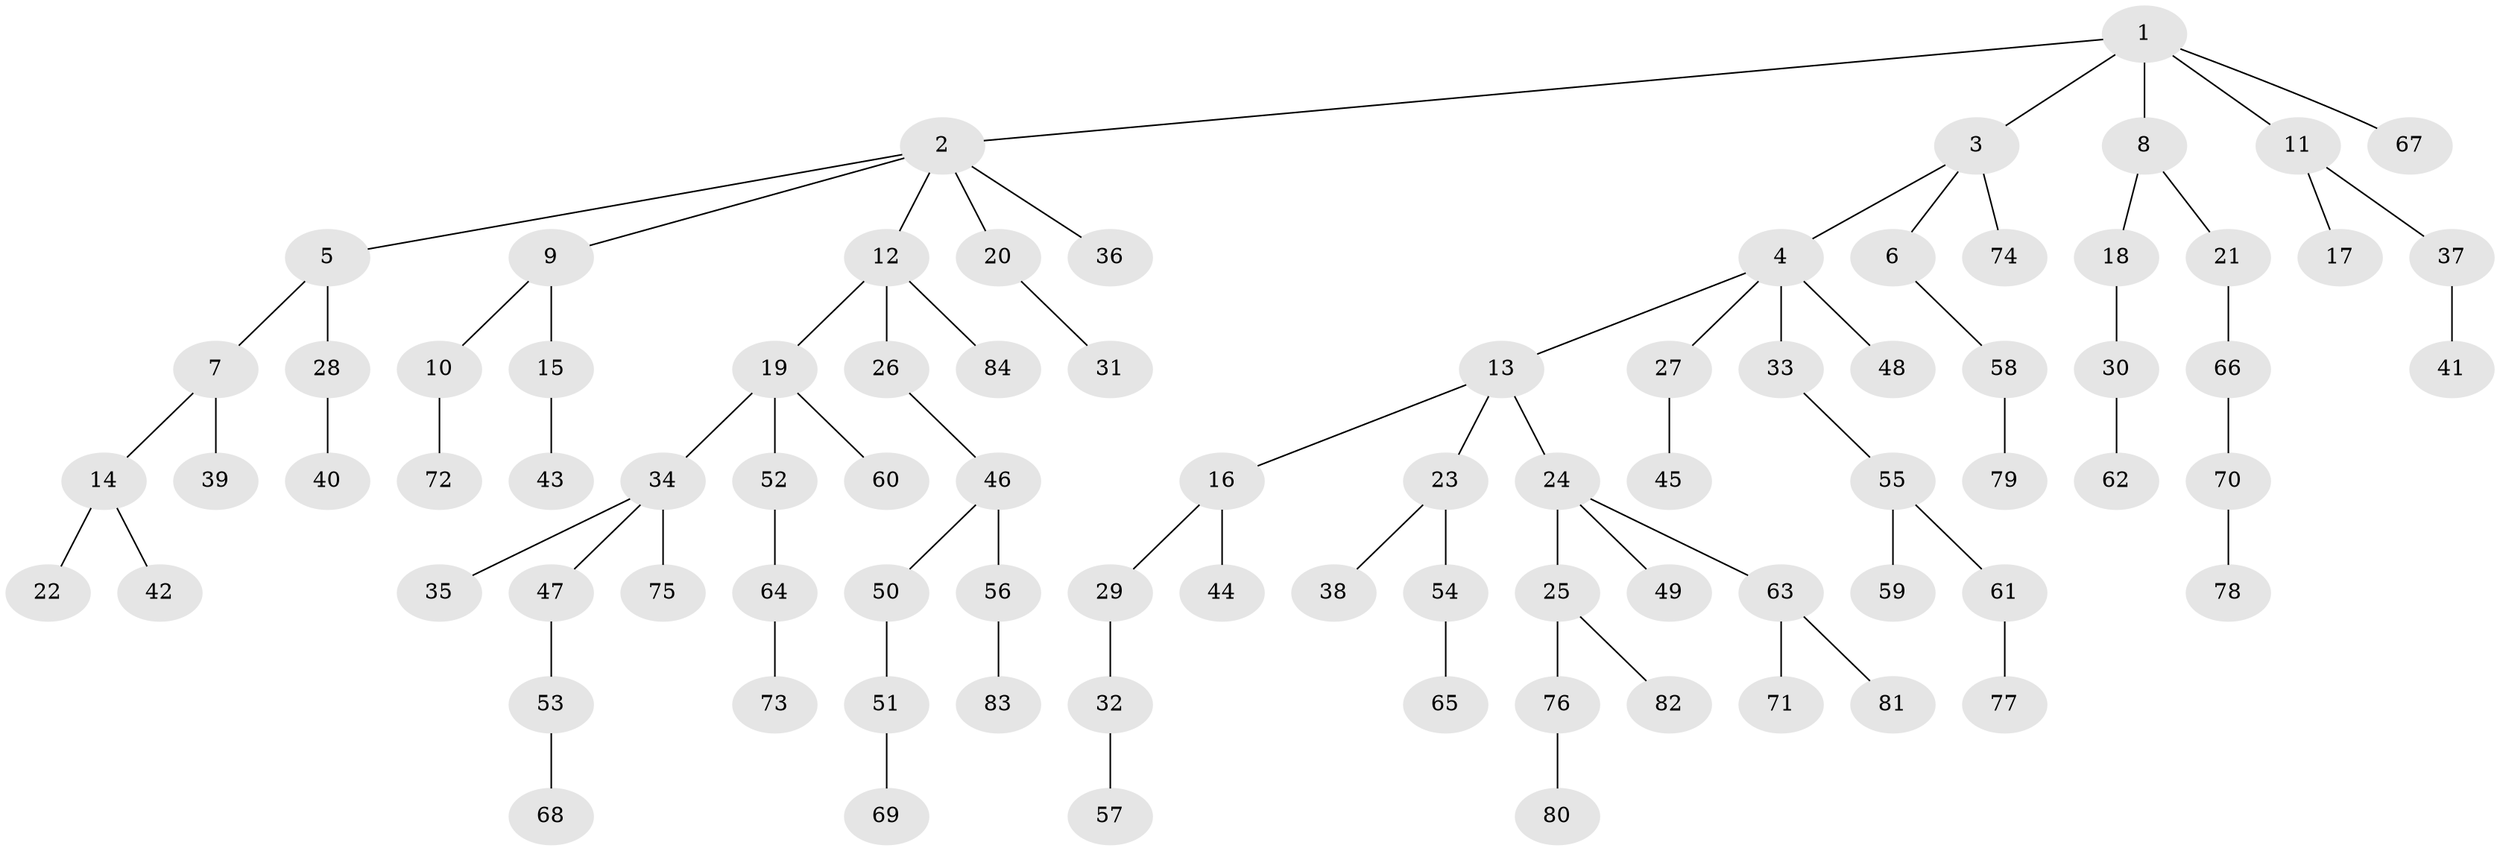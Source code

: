 // Generated by graph-tools (version 1.1) at 2025/11/02/27/25 16:11:28]
// undirected, 84 vertices, 83 edges
graph export_dot {
graph [start="1"]
  node [color=gray90,style=filled];
  1;
  2;
  3;
  4;
  5;
  6;
  7;
  8;
  9;
  10;
  11;
  12;
  13;
  14;
  15;
  16;
  17;
  18;
  19;
  20;
  21;
  22;
  23;
  24;
  25;
  26;
  27;
  28;
  29;
  30;
  31;
  32;
  33;
  34;
  35;
  36;
  37;
  38;
  39;
  40;
  41;
  42;
  43;
  44;
  45;
  46;
  47;
  48;
  49;
  50;
  51;
  52;
  53;
  54;
  55;
  56;
  57;
  58;
  59;
  60;
  61;
  62;
  63;
  64;
  65;
  66;
  67;
  68;
  69;
  70;
  71;
  72;
  73;
  74;
  75;
  76;
  77;
  78;
  79;
  80;
  81;
  82;
  83;
  84;
  1 -- 2;
  1 -- 3;
  1 -- 8;
  1 -- 11;
  1 -- 67;
  2 -- 5;
  2 -- 9;
  2 -- 12;
  2 -- 20;
  2 -- 36;
  3 -- 4;
  3 -- 6;
  3 -- 74;
  4 -- 13;
  4 -- 27;
  4 -- 33;
  4 -- 48;
  5 -- 7;
  5 -- 28;
  6 -- 58;
  7 -- 14;
  7 -- 39;
  8 -- 18;
  8 -- 21;
  9 -- 10;
  9 -- 15;
  10 -- 72;
  11 -- 17;
  11 -- 37;
  12 -- 19;
  12 -- 26;
  12 -- 84;
  13 -- 16;
  13 -- 23;
  13 -- 24;
  14 -- 22;
  14 -- 42;
  15 -- 43;
  16 -- 29;
  16 -- 44;
  18 -- 30;
  19 -- 34;
  19 -- 52;
  19 -- 60;
  20 -- 31;
  21 -- 66;
  23 -- 38;
  23 -- 54;
  24 -- 25;
  24 -- 49;
  24 -- 63;
  25 -- 76;
  25 -- 82;
  26 -- 46;
  27 -- 45;
  28 -- 40;
  29 -- 32;
  30 -- 62;
  32 -- 57;
  33 -- 55;
  34 -- 35;
  34 -- 47;
  34 -- 75;
  37 -- 41;
  46 -- 50;
  46 -- 56;
  47 -- 53;
  50 -- 51;
  51 -- 69;
  52 -- 64;
  53 -- 68;
  54 -- 65;
  55 -- 59;
  55 -- 61;
  56 -- 83;
  58 -- 79;
  61 -- 77;
  63 -- 71;
  63 -- 81;
  64 -- 73;
  66 -- 70;
  70 -- 78;
  76 -- 80;
}
